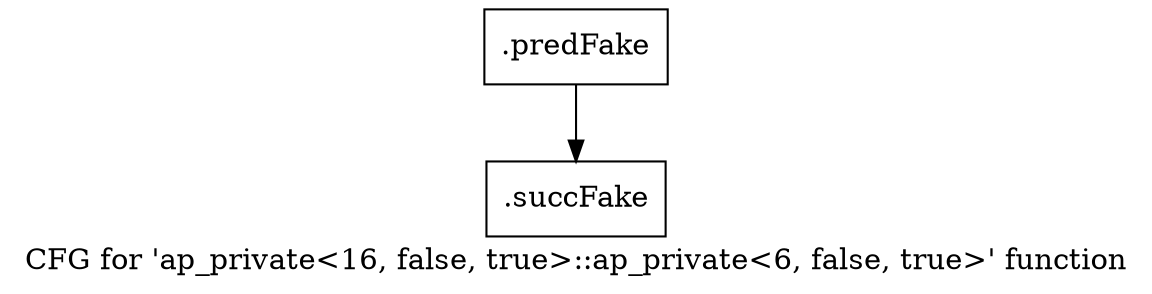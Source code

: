 digraph "CFG for 'ap_private\<16, false, true\>::ap_private\<6, false, true\>' function" {
	label="CFG for 'ap_private\<16, false, true\>::ap_private\<6, false, true\>' function";

	Node0x5725320 [shape=record,filename="",linenumber="",label="{.predFake}"];
	Node0x5725320 -> Node0x4fd3590[ callList="" memoryops="" filename="/mnt/xilinx/Vitis_HLS/2021.2/include/etc/ap_private.h" execusionnum="0"];
	Node0x4fd3590 [shape=record,filename="/mnt/xilinx/Vitis_HLS/2021.2/include/etc/ap_private.h",linenumber="1723",label="{.succFake}"];
}
